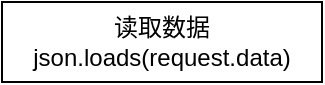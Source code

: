 <mxfile version="11.0.7" type="github"><diagram id="L-oLsiYQcjQ13oMjQjYE" name="Page-1"><mxGraphModel dx="877" dy="1114" grid="1" gridSize="10" guides="1" tooltips="1" connect="1" arrows="1" fold="1" page="1" pageScale="1" pageWidth="827" pageHeight="1169" math="0" shadow="0"><root><mxCell id="0"/><mxCell id="1" parent="0"/><mxCell id="Tbp3Wm5YXYJxmbsnP99_-1" value="读取数据&lt;br&gt;json.loads(request.data)" style="rounded=0;whiteSpace=wrap;html=1;" vertex="1" parent="1"><mxGeometry x="280" y="40" width="160" height="40" as="geometry"/></mxCell></root></mxGraphModel></diagram></mxfile>